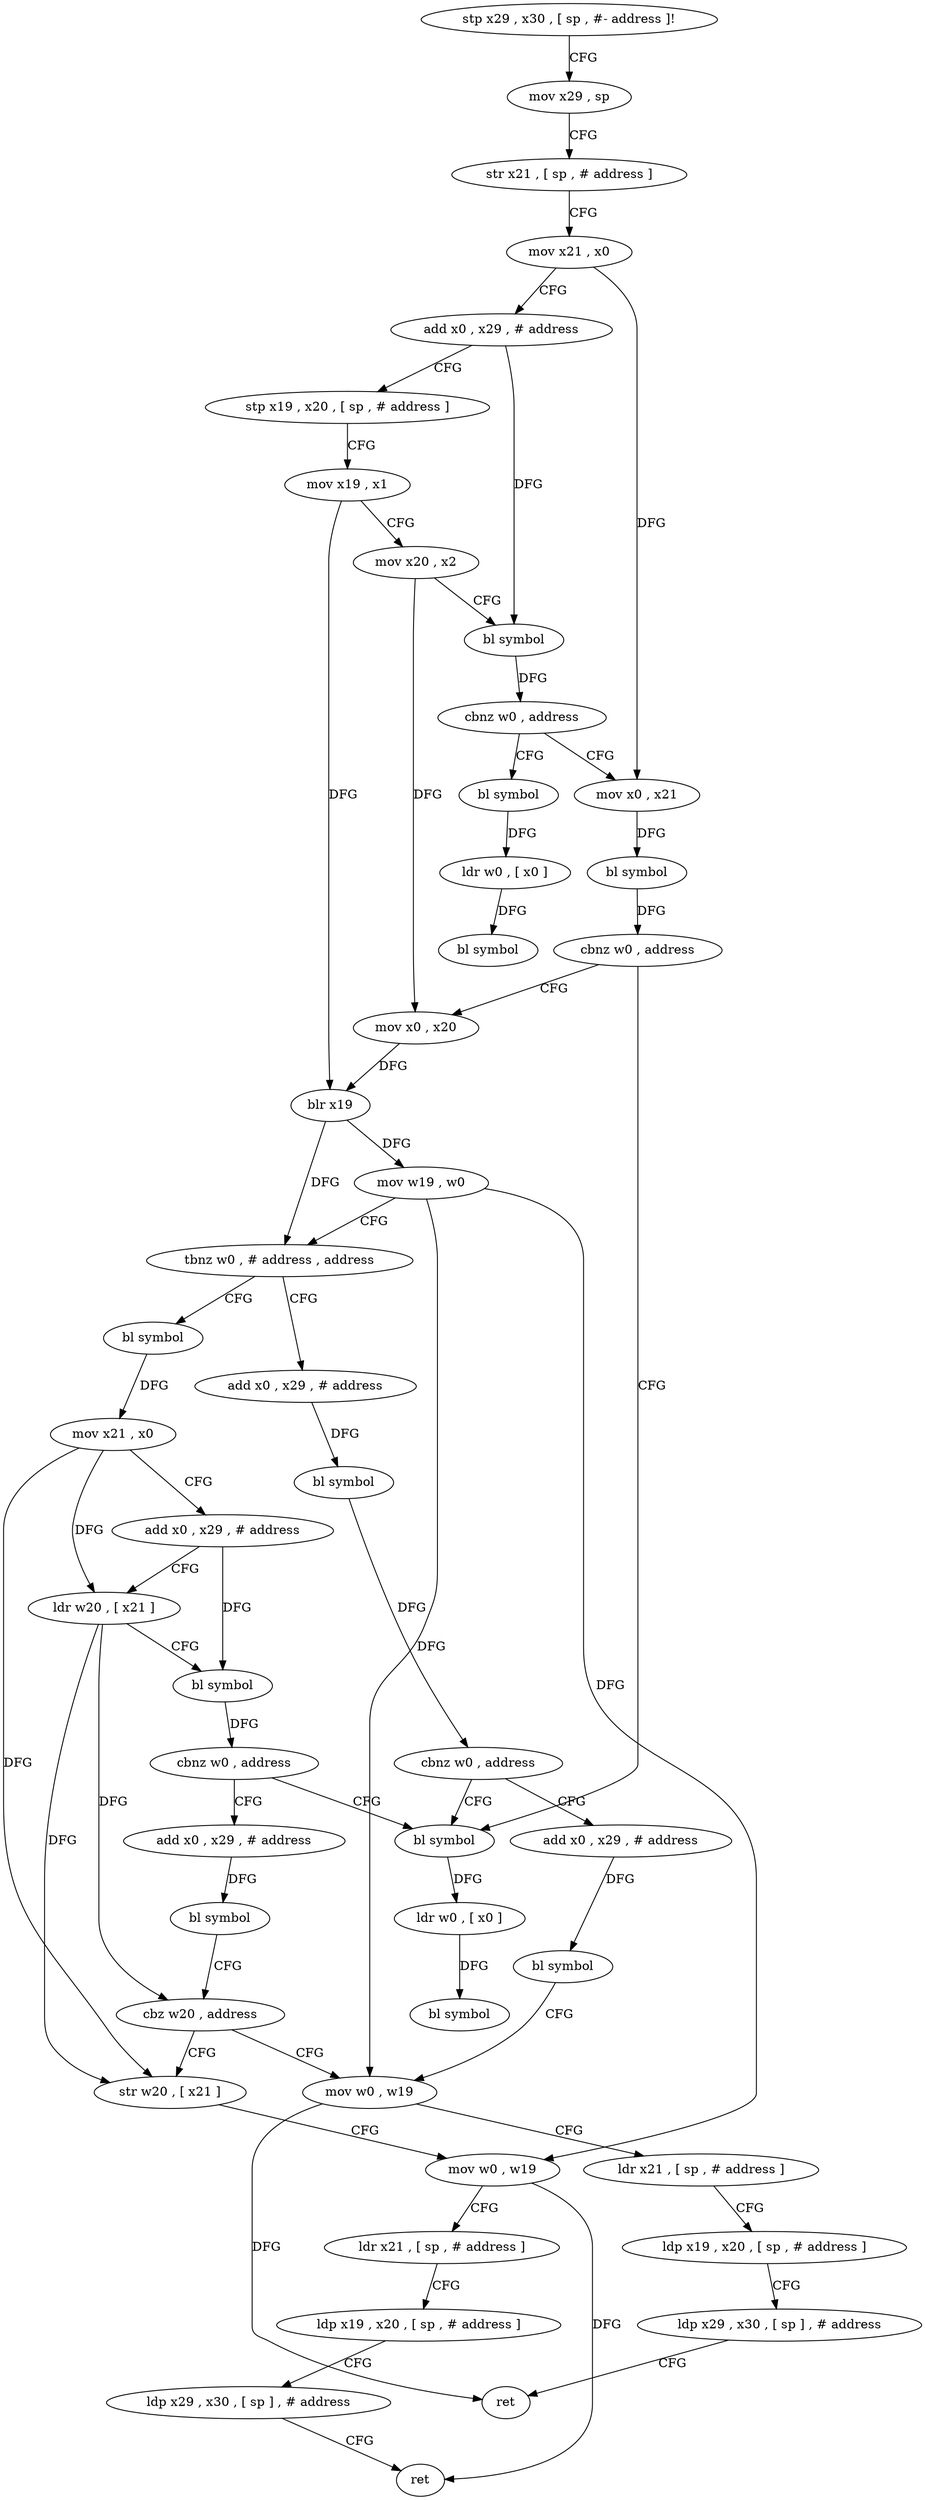 digraph "func" {
"4263160" [label = "stp x29 , x30 , [ sp , #- address ]!" ]
"4263164" [label = "mov x29 , sp" ]
"4263168" [label = "str x21 , [ sp , # address ]" ]
"4263172" [label = "mov x21 , x0" ]
"4263176" [label = "add x0 , x29 , # address" ]
"4263180" [label = "stp x19 , x20 , [ sp , # address ]" ]
"4263184" [label = "mov x19 , x1" ]
"4263188" [label = "mov x20 , x2" ]
"4263192" [label = "bl symbol" ]
"4263196" [label = "cbnz w0 , address" ]
"4263348" [label = "bl symbol" ]
"4263200" [label = "mov x0 , x21" ]
"4263352" [label = "ldr w0 , [ x0 ]" ]
"4263356" [label = "bl symbol" ]
"4263204" [label = "bl symbol" ]
"4263208" [label = "cbnz w0 , address" ]
"4263272" [label = "bl symbol" ]
"4263212" [label = "mov x0 , x20" ]
"4263276" [label = "ldr w0 , [ x0 ]" ]
"4263280" [label = "bl symbol" ]
"4263216" [label = "blr x19" ]
"4263220" [label = "mov w19 , w0" ]
"4263224" [label = "tbnz w0 , # address , address" ]
"4263288" [label = "bl symbol" ]
"4263228" [label = "add x0 , x29 , # address" ]
"4263292" [label = "mov x21 , x0" ]
"4263296" [label = "add x0 , x29 , # address" ]
"4263300" [label = "ldr w20 , [ x21 ]" ]
"4263304" [label = "bl symbol" ]
"4263308" [label = "cbnz w0 , address" ]
"4263312" [label = "add x0 , x29 , # address" ]
"4263232" [label = "bl symbol" ]
"4263236" [label = "cbnz w0 , address" ]
"4263240" [label = "add x0 , x29 , # address" ]
"4263316" [label = "bl symbol" ]
"4263320" [label = "cbz w20 , address" ]
"4263248" [label = "mov w0 , w19" ]
"4263324" [label = "str w20 , [ x21 ]" ]
"4263244" [label = "bl symbol" ]
"4263252" [label = "ldr x21 , [ sp , # address ]" ]
"4263256" [label = "ldp x19 , x20 , [ sp , # address ]" ]
"4263260" [label = "ldp x29 , x30 , [ sp ] , # address" ]
"4263264" [label = "ret" ]
"4263328" [label = "mov w0 , w19" ]
"4263332" [label = "ldr x21 , [ sp , # address ]" ]
"4263336" [label = "ldp x19 , x20 , [ sp , # address ]" ]
"4263340" [label = "ldp x29 , x30 , [ sp ] , # address" ]
"4263344" [label = "ret" ]
"4263160" -> "4263164" [ label = "CFG" ]
"4263164" -> "4263168" [ label = "CFG" ]
"4263168" -> "4263172" [ label = "CFG" ]
"4263172" -> "4263176" [ label = "CFG" ]
"4263172" -> "4263200" [ label = "DFG" ]
"4263176" -> "4263180" [ label = "CFG" ]
"4263176" -> "4263192" [ label = "DFG" ]
"4263180" -> "4263184" [ label = "CFG" ]
"4263184" -> "4263188" [ label = "CFG" ]
"4263184" -> "4263216" [ label = "DFG" ]
"4263188" -> "4263192" [ label = "CFG" ]
"4263188" -> "4263212" [ label = "DFG" ]
"4263192" -> "4263196" [ label = "DFG" ]
"4263196" -> "4263348" [ label = "CFG" ]
"4263196" -> "4263200" [ label = "CFG" ]
"4263348" -> "4263352" [ label = "DFG" ]
"4263200" -> "4263204" [ label = "DFG" ]
"4263352" -> "4263356" [ label = "DFG" ]
"4263204" -> "4263208" [ label = "DFG" ]
"4263208" -> "4263272" [ label = "CFG" ]
"4263208" -> "4263212" [ label = "CFG" ]
"4263272" -> "4263276" [ label = "DFG" ]
"4263212" -> "4263216" [ label = "DFG" ]
"4263276" -> "4263280" [ label = "DFG" ]
"4263216" -> "4263220" [ label = "DFG" ]
"4263216" -> "4263224" [ label = "DFG" ]
"4263220" -> "4263224" [ label = "CFG" ]
"4263220" -> "4263248" [ label = "DFG" ]
"4263220" -> "4263328" [ label = "DFG" ]
"4263224" -> "4263288" [ label = "CFG" ]
"4263224" -> "4263228" [ label = "CFG" ]
"4263288" -> "4263292" [ label = "DFG" ]
"4263228" -> "4263232" [ label = "DFG" ]
"4263292" -> "4263296" [ label = "CFG" ]
"4263292" -> "4263300" [ label = "DFG" ]
"4263292" -> "4263324" [ label = "DFG" ]
"4263296" -> "4263300" [ label = "CFG" ]
"4263296" -> "4263304" [ label = "DFG" ]
"4263300" -> "4263304" [ label = "CFG" ]
"4263300" -> "4263320" [ label = "DFG" ]
"4263300" -> "4263324" [ label = "DFG" ]
"4263304" -> "4263308" [ label = "DFG" ]
"4263308" -> "4263272" [ label = "CFG" ]
"4263308" -> "4263312" [ label = "CFG" ]
"4263312" -> "4263316" [ label = "DFG" ]
"4263232" -> "4263236" [ label = "DFG" ]
"4263236" -> "4263272" [ label = "CFG" ]
"4263236" -> "4263240" [ label = "CFG" ]
"4263240" -> "4263244" [ label = "DFG" ]
"4263316" -> "4263320" [ label = "CFG" ]
"4263320" -> "4263248" [ label = "CFG" ]
"4263320" -> "4263324" [ label = "CFG" ]
"4263248" -> "4263252" [ label = "CFG" ]
"4263248" -> "4263264" [ label = "DFG" ]
"4263324" -> "4263328" [ label = "CFG" ]
"4263244" -> "4263248" [ label = "CFG" ]
"4263252" -> "4263256" [ label = "CFG" ]
"4263256" -> "4263260" [ label = "CFG" ]
"4263260" -> "4263264" [ label = "CFG" ]
"4263328" -> "4263332" [ label = "CFG" ]
"4263328" -> "4263344" [ label = "DFG" ]
"4263332" -> "4263336" [ label = "CFG" ]
"4263336" -> "4263340" [ label = "CFG" ]
"4263340" -> "4263344" [ label = "CFG" ]
}
